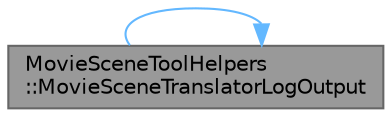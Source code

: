 digraph "MovieSceneToolHelpers::MovieSceneTranslatorLogOutput"
{
 // INTERACTIVE_SVG=YES
 // LATEX_PDF_SIZE
  bgcolor="transparent";
  edge [fontname=Helvetica,fontsize=10,labelfontname=Helvetica,labelfontsize=10];
  node [fontname=Helvetica,fontsize=10,shape=box,height=0.2,width=0.4];
  rankdir="LR";
  Node1 [id="Node000001",label="MovieSceneToolHelpers\l::MovieSceneTranslatorLogOutput",height=0.2,width=0.4,color="gray40", fillcolor="grey60", style="filled", fontcolor="black",tooltip="Log error output for MovieScene translators."];
  Node1 -> Node1 [id="edge1_Node000001_Node000001",color="steelblue1",style="solid",tooltip=" "];
}

